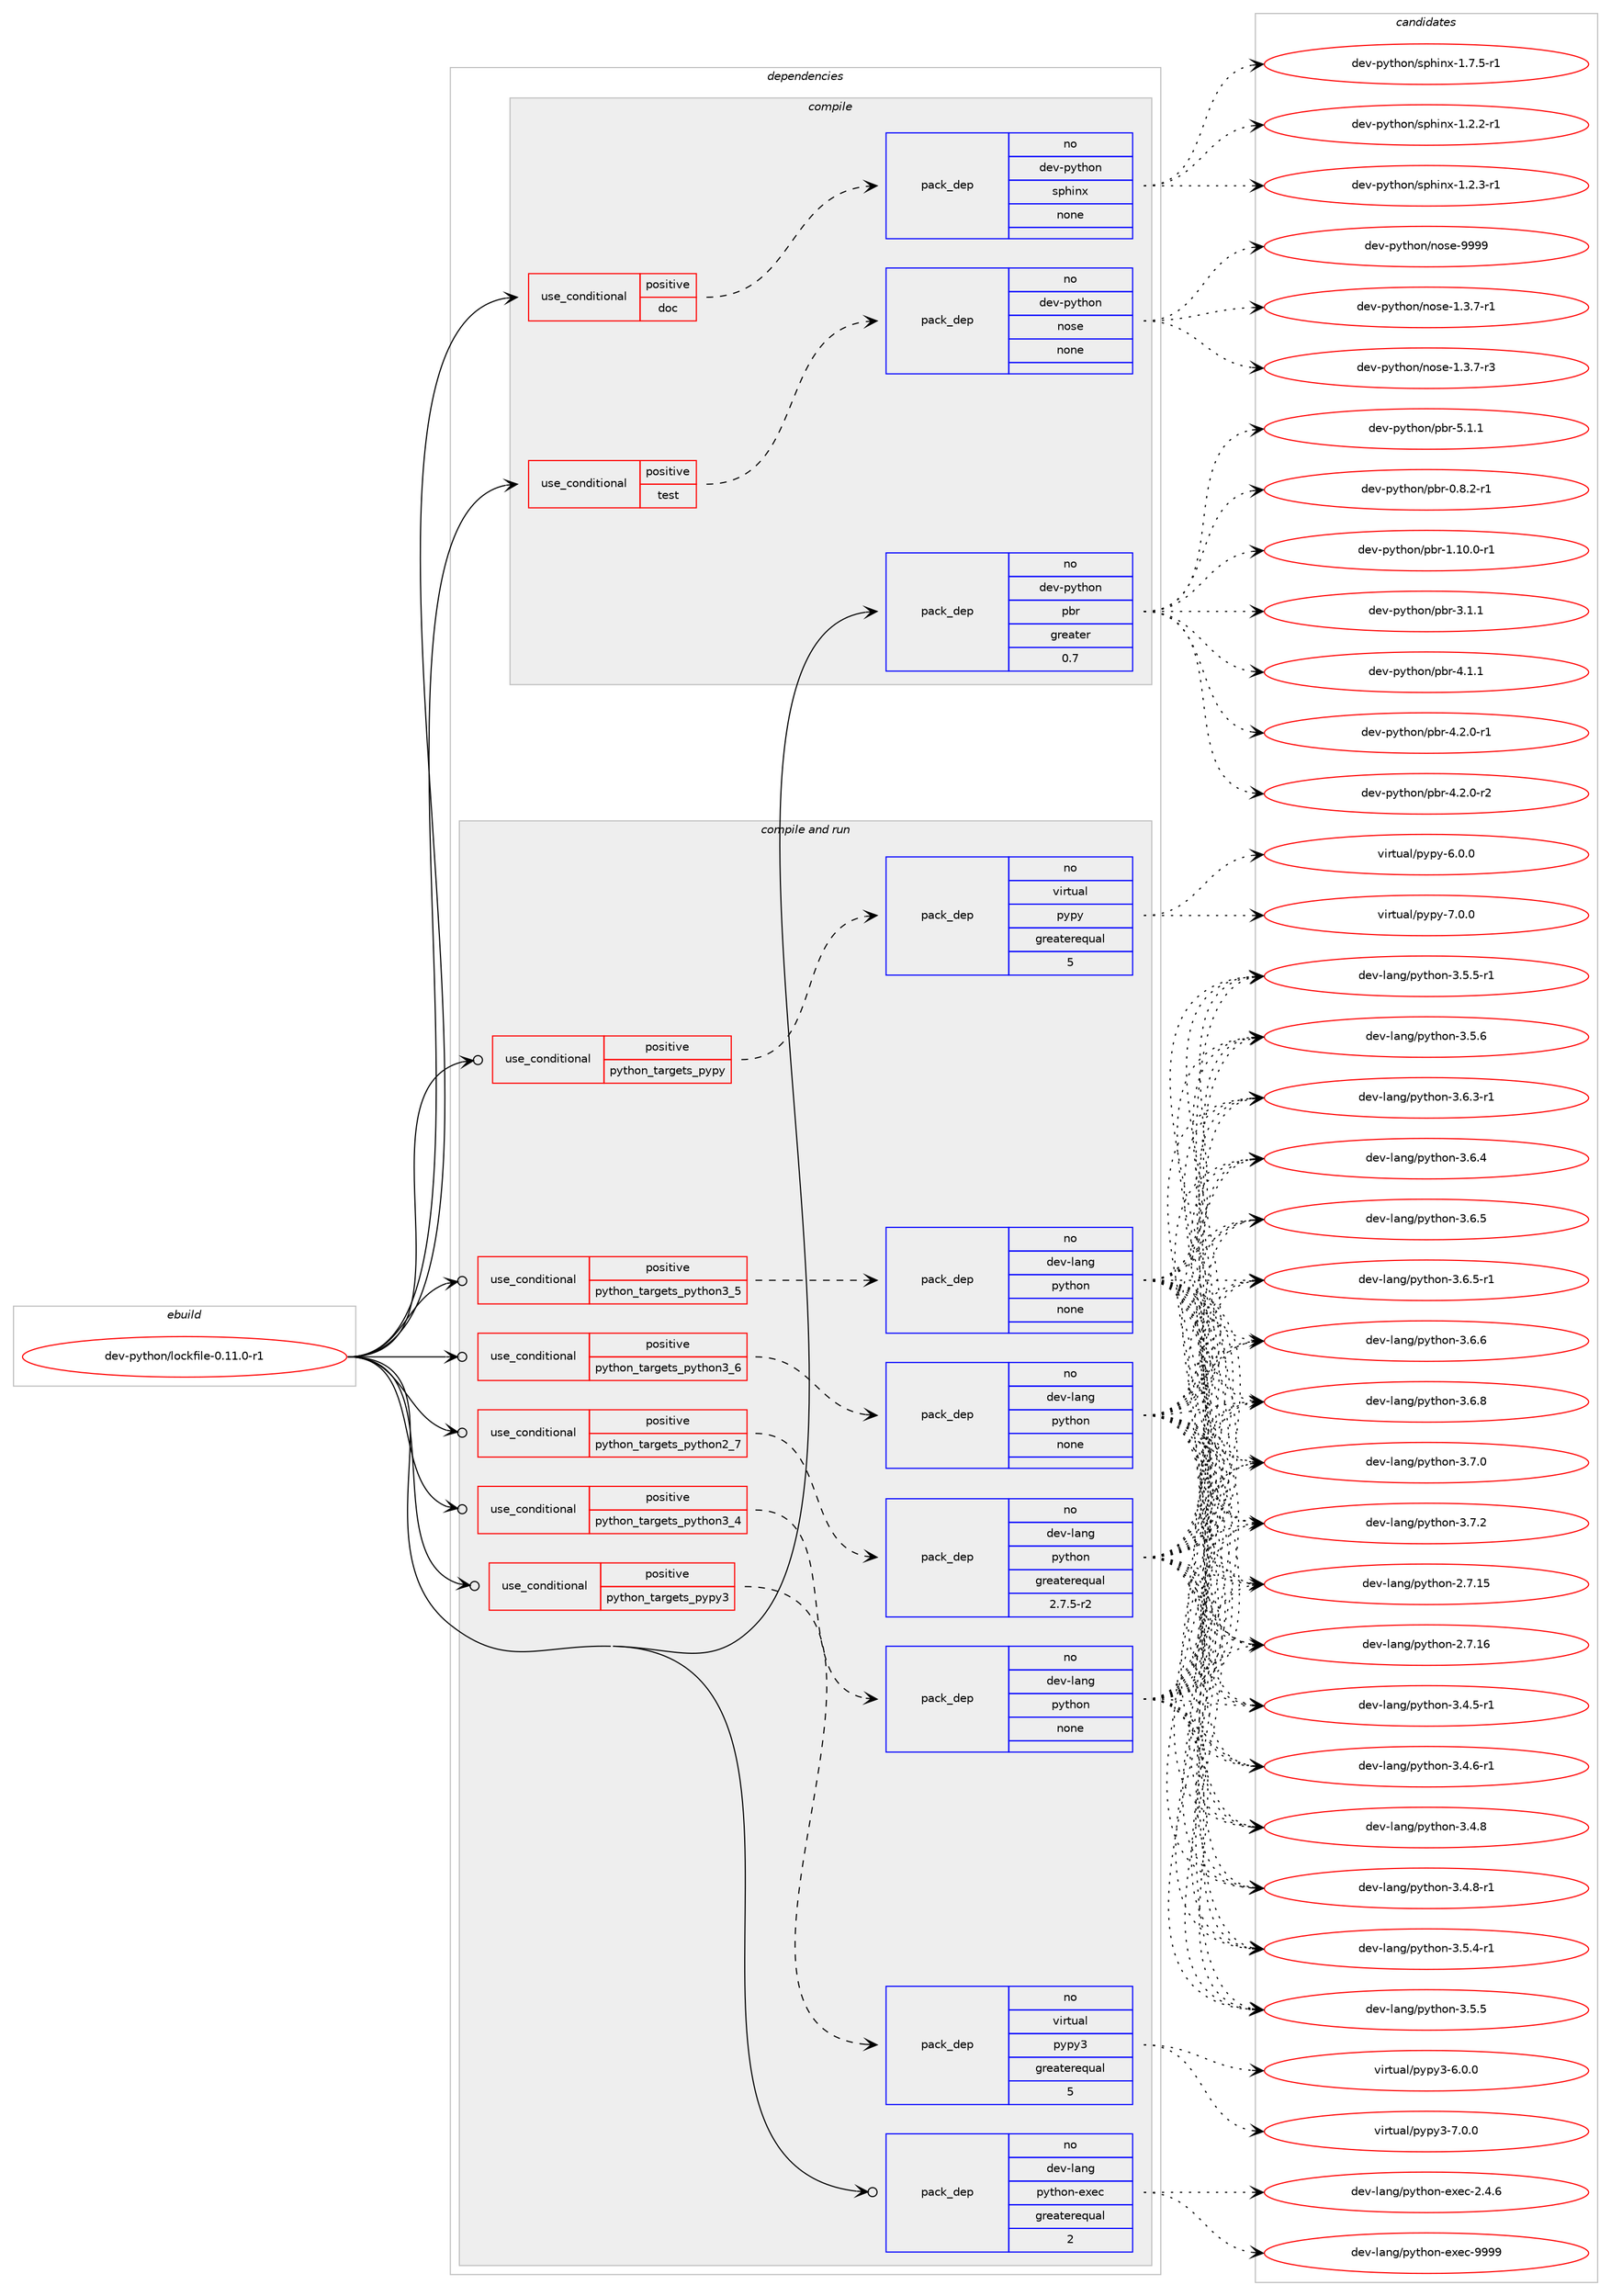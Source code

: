 digraph prolog {

# *************
# Graph options
# *************

newrank=true;
concentrate=true;
compound=true;
graph [rankdir=LR,fontname=Helvetica,fontsize=10,ranksep=1.5];#, ranksep=2.5, nodesep=0.2];
edge  [arrowhead=vee];
node  [fontname=Helvetica,fontsize=10];

# **********
# The ebuild
# **********

subgraph cluster_leftcol {
color=gray;
rank=same;
label=<<i>ebuild</i>>;
id [label="dev-python/lockfile-0.11.0-r1", color=red, width=4, href="../dev-python/lockfile-0.11.0-r1.svg"];
}

# ****************
# The dependencies
# ****************

subgraph cluster_midcol {
color=gray;
label=<<i>dependencies</i>>;
subgraph cluster_compile {
fillcolor="#eeeeee";
style=filled;
label=<<i>compile</i>>;
subgraph cond377047 {
dependency1417593 [label=<<TABLE BORDER="0" CELLBORDER="1" CELLSPACING="0" CELLPADDING="4"><TR><TD ROWSPAN="3" CELLPADDING="10">use_conditional</TD></TR><TR><TD>positive</TD></TR><TR><TD>doc</TD></TR></TABLE>>, shape=none, color=red];
subgraph pack1017273 {
dependency1417594 [label=<<TABLE BORDER="0" CELLBORDER="1" CELLSPACING="0" CELLPADDING="4" WIDTH="220"><TR><TD ROWSPAN="6" CELLPADDING="30">pack_dep</TD></TR><TR><TD WIDTH="110">no</TD></TR><TR><TD>dev-python</TD></TR><TR><TD>sphinx</TD></TR><TR><TD>none</TD></TR><TR><TD></TD></TR></TABLE>>, shape=none, color=blue];
}
dependency1417593:e -> dependency1417594:w [weight=20,style="dashed",arrowhead="vee"];
}
id:e -> dependency1417593:w [weight=20,style="solid",arrowhead="vee"];
subgraph cond377048 {
dependency1417595 [label=<<TABLE BORDER="0" CELLBORDER="1" CELLSPACING="0" CELLPADDING="4"><TR><TD ROWSPAN="3" CELLPADDING="10">use_conditional</TD></TR><TR><TD>positive</TD></TR><TR><TD>test</TD></TR></TABLE>>, shape=none, color=red];
subgraph pack1017274 {
dependency1417596 [label=<<TABLE BORDER="0" CELLBORDER="1" CELLSPACING="0" CELLPADDING="4" WIDTH="220"><TR><TD ROWSPAN="6" CELLPADDING="30">pack_dep</TD></TR><TR><TD WIDTH="110">no</TD></TR><TR><TD>dev-python</TD></TR><TR><TD>nose</TD></TR><TR><TD>none</TD></TR><TR><TD></TD></TR></TABLE>>, shape=none, color=blue];
}
dependency1417595:e -> dependency1417596:w [weight=20,style="dashed",arrowhead="vee"];
}
id:e -> dependency1417595:w [weight=20,style="solid",arrowhead="vee"];
subgraph pack1017275 {
dependency1417597 [label=<<TABLE BORDER="0" CELLBORDER="1" CELLSPACING="0" CELLPADDING="4" WIDTH="220"><TR><TD ROWSPAN="6" CELLPADDING="30">pack_dep</TD></TR><TR><TD WIDTH="110">no</TD></TR><TR><TD>dev-python</TD></TR><TR><TD>pbr</TD></TR><TR><TD>greater</TD></TR><TR><TD>0.7</TD></TR></TABLE>>, shape=none, color=blue];
}
id:e -> dependency1417597:w [weight=20,style="solid",arrowhead="vee"];
}
subgraph cluster_compileandrun {
fillcolor="#eeeeee";
style=filled;
label=<<i>compile and run</i>>;
subgraph cond377049 {
dependency1417598 [label=<<TABLE BORDER="0" CELLBORDER="1" CELLSPACING="0" CELLPADDING="4"><TR><TD ROWSPAN="3" CELLPADDING="10">use_conditional</TD></TR><TR><TD>positive</TD></TR><TR><TD>python_targets_pypy</TD></TR></TABLE>>, shape=none, color=red];
subgraph pack1017276 {
dependency1417599 [label=<<TABLE BORDER="0" CELLBORDER="1" CELLSPACING="0" CELLPADDING="4" WIDTH="220"><TR><TD ROWSPAN="6" CELLPADDING="30">pack_dep</TD></TR><TR><TD WIDTH="110">no</TD></TR><TR><TD>virtual</TD></TR><TR><TD>pypy</TD></TR><TR><TD>greaterequal</TD></TR><TR><TD>5</TD></TR></TABLE>>, shape=none, color=blue];
}
dependency1417598:e -> dependency1417599:w [weight=20,style="dashed",arrowhead="vee"];
}
id:e -> dependency1417598:w [weight=20,style="solid",arrowhead="odotvee"];
subgraph cond377050 {
dependency1417600 [label=<<TABLE BORDER="0" CELLBORDER="1" CELLSPACING="0" CELLPADDING="4"><TR><TD ROWSPAN="3" CELLPADDING="10">use_conditional</TD></TR><TR><TD>positive</TD></TR><TR><TD>python_targets_pypy3</TD></TR></TABLE>>, shape=none, color=red];
subgraph pack1017277 {
dependency1417601 [label=<<TABLE BORDER="0" CELLBORDER="1" CELLSPACING="0" CELLPADDING="4" WIDTH="220"><TR><TD ROWSPAN="6" CELLPADDING="30">pack_dep</TD></TR><TR><TD WIDTH="110">no</TD></TR><TR><TD>virtual</TD></TR><TR><TD>pypy3</TD></TR><TR><TD>greaterequal</TD></TR><TR><TD>5</TD></TR></TABLE>>, shape=none, color=blue];
}
dependency1417600:e -> dependency1417601:w [weight=20,style="dashed",arrowhead="vee"];
}
id:e -> dependency1417600:w [weight=20,style="solid",arrowhead="odotvee"];
subgraph cond377051 {
dependency1417602 [label=<<TABLE BORDER="0" CELLBORDER="1" CELLSPACING="0" CELLPADDING="4"><TR><TD ROWSPAN="3" CELLPADDING="10">use_conditional</TD></TR><TR><TD>positive</TD></TR><TR><TD>python_targets_python2_7</TD></TR></TABLE>>, shape=none, color=red];
subgraph pack1017278 {
dependency1417603 [label=<<TABLE BORDER="0" CELLBORDER="1" CELLSPACING="0" CELLPADDING="4" WIDTH="220"><TR><TD ROWSPAN="6" CELLPADDING="30">pack_dep</TD></TR><TR><TD WIDTH="110">no</TD></TR><TR><TD>dev-lang</TD></TR><TR><TD>python</TD></TR><TR><TD>greaterequal</TD></TR><TR><TD>2.7.5-r2</TD></TR></TABLE>>, shape=none, color=blue];
}
dependency1417602:e -> dependency1417603:w [weight=20,style="dashed",arrowhead="vee"];
}
id:e -> dependency1417602:w [weight=20,style="solid",arrowhead="odotvee"];
subgraph cond377052 {
dependency1417604 [label=<<TABLE BORDER="0" CELLBORDER="1" CELLSPACING="0" CELLPADDING="4"><TR><TD ROWSPAN="3" CELLPADDING="10">use_conditional</TD></TR><TR><TD>positive</TD></TR><TR><TD>python_targets_python3_4</TD></TR></TABLE>>, shape=none, color=red];
subgraph pack1017279 {
dependency1417605 [label=<<TABLE BORDER="0" CELLBORDER="1" CELLSPACING="0" CELLPADDING="4" WIDTH="220"><TR><TD ROWSPAN="6" CELLPADDING="30">pack_dep</TD></TR><TR><TD WIDTH="110">no</TD></TR><TR><TD>dev-lang</TD></TR><TR><TD>python</TD></TR><TR><TD>none</TD></TR><TR><TD></TD></TR></TABLE>>, shape=none, color=blue];
}
dependency1417604:e -> dependency1417605:w [weight=20,style="dashed",arrowhead="vee"];
}
id:e -> dependency1417604:w [weight=20,style="solid",arrowhead="odotvee"];
subgraph cond377053 {
dependency1417606 [label=<<TABLE BORDER="0" CELLBORDER="1" CELLSPACING="0" CELLPADDING="4"><TR><TD ROWSPAN="3" CELLPADDING="10">use_conditional</TD></TR><TR><TD>positive</TD></TR><TR><TD>python_targets_python3_5</TD></TR></TABLE>>, shape=none, color=red];
subgraph pack1017280 {
dependency1417607 [label=<<TABLE BORDER="0" CELLBORDER="1" CELLSPACING="0" CELLPADDING="4" WIDTH="220"><TR><TD ROWSPAN="6" CELLPADDING="30">pack_dep</TD></TR><TR><TD WIDTH="110">no</TD></TR><TR><TD>dev-lang</TD></TR><TR><TD>python</TD></TR><TR><TD>none</TD></TR><TR><TD></TD></TR></TABLE>>, shape=none, color=blue];
}
dependency1417606:e -> dependency1417607:w [weight=20,style="dashed",arrowhead="vee"];
}
id:e -> dependency1417606:w [weight=20,style="solid",arrowhead="odotvee"];
subgraph cond377054 {
dependency1417608 [label=<<TABLE BORDER="0" CELLBORDER="1" CELLSPACING="0" CELLPADDING="4"><TR><TD ROWSPAN="3" CELLPADDING="10">use_conditional</TD></TR><TR><TD>positive</TD></TR><TR><TD>python_targets_python3_6</TD></TR></TABLE>>, shape=none, color=red];
subgraph pack1017281 {
dependency1417609 [label=<<TABLE BORDER="0" CELLBORDER="1" CELLSPACING="0" CELLPADDING="4" WIDTH="220"><TR><TD ROWSPAN="6" CELLPADDING="30">pack_dep</TD></TR><TR><TD WIDTH="110">no</TD></TR><TR><TD>dev-lang</TD></TR><TR><TD>python</TD></TR><TR><TD>none</TD></TR><TR><TD></TD></TR></TABLE>>, shape=none, color=blue];
}
dependency1417608:e -> dependency1417609:w [weight=20,style="dashed",arrowhead="vee"];
}
id:e -> dependency1417608:w [weight=20,style="solid",arrowhead="odotvee"];
subgraph pack1017282 {
dependency1417610 [label=<<TABLE BORDER="0" CELLBORDER="1" CELLSPACING="0" CELLPADDING="4" WIDTH="220"><TR><TD ROWSPAN="6" CELLPADDING="30">pack_dep</TD></TR><TR><TD WIDTH="110">no</TD></TR><TR><TD>dev-lang</TD></TR><TR><TD>python-exec</TD></TR><TR><TD>greaterequal</TD></TR><TR><TD>2</TD></TR></TABLE>>, shape=none, color=blue];
}
id:e -> dependency1417610:w [weight=20,style="solid",arrowhead="odotvee"];
}
subgraph cluster_run {
fillcolor="#eeeeee";
style=filled;
label=<<i>run</i>>;
}
}

# **************
# The candidates
# **************

subgraph cluster_choices {
rank=same;
color=gray;
label=<<i>candidates</i>>;

subgraph choice1017273 {
color=black;
nodesep=1;
choice10010111845112121116104111110471151121041051101204549465046504511449 [label="dev-python/sphinx-1.2.2-r1", color=red, width=4,href="../dev-python/sphinx-1.2.2-r1.svg"];
choice10010111845112121116104111110471151121041051101204549465046514511449 [label="dev-python/sphinx-1.2.3-r1", color=red, width=4,href="../dev-python/sphinx-1.2.3-r1.svg"];
choice10010111845112121116104111110471151121041051101204549465546534511449 [label="dev-python/sphinx-1.7.5-r1", color=red, width=4,href="../dev-python/sphinx-1.7.5-r1.svg"];
dependency1417594:e -> choice10010111845112121116104111110471151121041051101204549465046504511449:w [style=dotted,weight="100"];
dependency1417594:e -> choice10010111845112121116104111110471151121041051101204549465046514511449:w [style=dotted,weight="100"];
dependency1417594:e -> choice10010111845112121116104111110471151121041051101204549465546534511449:w [style=dotted,weight="100"];
}
subgraph choice1017274 {
color=black;
nodesep=1;
choice10010111845112121116104111110471101111151014549465146554511449 [label="dev-python/nose-1.3.7-r1", color=red, width=4,href="../dev-python/nose-1.3.7-r1.svg"];
choice10010111845112121116104111110471101111151014549465146554511451 [label="dev-python/nose-1.3.7-r3", color=red, width=4,href="../dev-python/nose-1.3.7-r3.svg"];
choice10010111845112121116104111110471101111151014557575757 [label="dev-python/nose-9999", color=red, width=4,href="../dev-python/nose-9999.svg"];
dependency1417596:e -> choice10010111845112121116104111110471101111151014549465146554511449:w [style=dotted,weight="100"];
dependency1417596:e -> choice10010111845112121116104111110471101111151014549465146554511451:w [style=dotted,weight="100"];
dependency1417596:e -> choice10010111845112121116104111110471101111151014557575757:w [style=dotted,weight="100"];
}
subgraph choice1017275 {
color=black;
nodesep=1;
choice1001011184511212111610411111047112981144548465646504511449 [label="dev-python/pbr-0.8.2-r1", color=red, width=4,href="../dev-python/pbr-0.8.2-r1.svg"];
choice100101118451121211161041111104711298114454946494846484511449 [label="dev-python/pbr-1.10.0-r1", color=red, width=4,href="../dev-python/pbr-1.10.0-r1.svg"];
choice100101118451121211161041111104711298114455146494649 [label="dev-python/pbr-3.1.1", color=red, width=4,href="../dev-python/pbr-3.1.1.svg"];
choice100101118451121211161041111104711298114455246494649 [label="dev-python/pbr-4.1.1", color=red, width=4,href="../dev-python/pbr-4.1.1.svg"];
choice1001011184511212111610411111047112981144552465046484511449 [label="dev-python/pbr-4.2.0-r1", color=red, width=4,href="../dev-python/pbr-4.2.0-r1.svg"];
choice1001011184511212111610411111047112981144552465046484511450 [label="dev-python/pbr-4.2.0-r2", color=red, width=4,href="../dev-python/pbr-4.2.0-r2.svg"];
choice100101118451121211161041111104711298114455346494649 [label="dev-python/pbr-5.1.1", color=red, width=4,href="../dev-python/pbr-5.1.1.svg"];
dependency1417597:e -> choice1001011184511212111610411111047112981144548465646504511449:w [style=dotted,weight="100"];
dependency1417597:e -> choice100101118451121211161041111104711298114454946494846484511449:w [style=dotted,weight="100"];
dependency1417597:e -> choice100101118451121211161041111104711298114455146494649:w [style=dotted,weight="100"];
dependency1417597:e -> choice100101118451121211161041111104711298114455246494649:w [style=dotted,weight="100"];
dependency1417597:e -> choice1001011184511212111610411111047112981144552465046484511449:w [style=dotted,weight="100"];
dependency1417597:e -> choice1001011184511212111610411111047112981144552465046484511450:w [style=dotted,weight="100"];
dependency1417597:e -> choice100101118451121211161041111104711298114455346494649:w [style=dotted,weight="100"];
}
subgraph choice1017276 {
color=black;
nodesep=1;
choice1181051141161179710847112121112121455446484648 [label="virtual/pypy-6.0.0", color=red, width=4,href="../virtual/pypy-6.0.0.svg"];
choice1181051141161179710847112121112121455546484648 [label="virtual/pypy-7.0.0", color=red, width=4,href="../virtual/pypy-7.0.0.svg"];
dependency1417599:e -> choice1181051141161179710847112121112121455446484648:w [style=dotted,weight="100"];
dependency1417599:e -> choice1181051141161179710847112121112121455546484648:w [style=dotted,weight="100"];
}
subgraph choice1017277 {
color=black;
nodesep=1;
choice118105114116117971084711212111212151455446484648 [label="virtual/pypy3-6.0.0", color=red, width=4,href="../virtual/pypy3-6.0.0.svg"];
choice118105114116117971084711212111212151455546484648 [label="virtual/pypy3-7.0.0", color=red, width=4,href="../virtual/pypy3-7.0.0.svg"];
dependency1417601:e -> choice118105114116117971084711212111212151455446484648:w [style=dotted,weight="100"];
dependency1417601:e -> choice118105114116117971084711212111212151455546484648:w [style=dotted,weight="100"];
}
subgraph choice1017278 {
color=black;
nodesep=1;
choice10010111845108971101034711212111610411111045504655464953 [label="dev-lang/python-2.7.15", color=red, width=4,href="../dev-lang/python-2.7.15.svg"];
choice10010111845108971101034711212111610411111045504655464954 [label="dev-lang/python-2.7.16", color=red, width=4,href="../dev-lang/python-2.7.16.svg"];
choice1001011184510897110103471121211161041111104551465246534511449 [label="dev-lang/python-3.4.5-r1", color=red, width=4,href="../dev-lang/python-3.4.5-r1.svg"];
choice1001011184510897110103471121211161041111104551465246544511449 [label="dev-lang/python-3.4.6-r1", color=red, width=4,href="../dev-lang/python-3.4.6-r1.svg"];
choice100101118451089711010347112121116104111110455146524656 [label="dev-lang/python-3.4.8", color=red, width=4,href="../dev-lang/python-3.4.8.svg"];
choice1001011184510897110103471121211161041111104551465246564511449 [label="dev-lang/python-3.4.8-r1", color=red, width=4,href="../dev-lang/python-3.4.8-r1.svg"];
choice1001011184510897110103471121211161041111104551465346524511449 [label="dev-lang/python-3.5.4-r1", color=red, width=4,href="../dev-lang/python-3.5.4-r1.svg"];
choice100101118451089711010347112121116104111110455146534653 [label="dev-lang/python-3.5.5", color=red, width=4,href="../dev-lang/python-3.5.5.svg"];
choice1001011184510897110103471121211161041111104551465346534511449 [label="dev-lang/python-3.5.5-r1", color=red, width=4,href="../dev-lang/python-3.5.5-r1.svg"];
choice100101118451089711010347112121116104111110455146534654 [label="dev-lang/python-3.5.6", color=red, width=4,href="../dev-lang/python-3.5.6.svg"];
choice1001011184510897110103471121211161041111104551465446514511449 [label="dev-lang/python-3.6.3-r1", color=red, width=4,href="../dev-lang/python-3.6.3-r1.svg"];
choice100101118451089711010347112121116104111110455146544652 [label="dev-lang/python-3.6.4", color=red, width=4,href="../dev-lang/python-3.6.4.svg"];
choice100101118451089711010347112121116104111110455146544653 [label="dev-lang/python-3.6.5", color=red, width=4,href="../dev-lang/python-3.6.5.svg"];
choice1001011184510897110103471121211161041111104551465446534511449 [label="dev-lang/python-3.6.5-r1", color=red, width=4,href="../dev-lang/python-3.6.5-r1.svg"];
choice100101118451089711010347112121116104111110455146544654 [label="dev-lang/python-3.6.6", color=red, width=4,href="../dev-lang/python-3.6.6.svg"];
choice100101118451089711010347112121116104111110455146544656 [label="dev-lang/python-3.6.8", color=red, width=4,href="../dev-lang/python-3.6.8.svg"];
choice100101118451089711010347112121116104111110455146554648 [label="dev-lang/python-3.7.0", color=red, width=4,href="../dev-lang/python-3.7.0.svg"];
choice100101118451089711010347112121116104111110455146554650 [label="dev-lang/python-3.7.2", color=red, width=4,href="../dev-lang/python-3.7.2.svg"];
dependency1417603:e -> choice10010111845108971101034711212111610411111045504655464953:w [style=dotted,weight="100"];
dependency1417603:e -> choice10010111845108971101034711212111610411111045504655464954:w [style=dotted,weight="100"];
dependency1417603:e -> choice1001011184510897110103471121211161041111104551465246534511449:w [style=dotted,weight="100"];
dependency1417603:e -> choice1001011184510897110103471121211161041111104551465246544511449:w [style=dotted,weight="100"];
dependency1417603:e -> choice100101118451089711010347112121116104111110455146524656:w [style=dotted,weight="100"];
dependency1417603:e -> choice1001011184510897110103471121211161041111104551465246564511449:w [style=dotted,weight="100"];
dependency1417603:e -> choice1001011184510897110103471121211161041111104551465346524511449:w [style=dotted,weight="100"];
dependency1417603:e -> choice100101118451089711010347112121116104111110455146534653:w [style=dotted,weight="100"];
dependency1417603:e -> choice1001011184510897110103471121211161041111104551465346534511449:w [style=dotted,weight="100"];
dependency1417603:e -> choice100101118451089711010347112121116104111110455146534654:w [style=dotted,weight="100"];
dependency1417603:e -> choice1001011184510897110103471121211161041111104551465446514511449:w [style=dotted,weight="100"];
dependency1417603:e -> choice100101118451089711010347112121116104111110455146544652:w [style=dotted,weight="100"];
dependency1417603:e -> choice100101118451089711010347112121116104111110455146544653:w [style=dotted,weight="100"];
dependency1417603:e -> choice1001011184510897110103471121211161041111104551465446534511449:w [style=dotted,weight="100"];
dependency1417603:e -> choice100101118451089711010347112121116104111110455146544654:w [style=dotted,weight="100"];
dependency1417603:e -> choice100101118451089711010347112121116104111110455146544656:w [style=dotted,weight="100"];
dependency1417603:e -> choice100101118451089711010347112121116104111110455146554648:w [style=dotted,weight="100"];
dependency1417603:e -> choice100101118451089711010347112121116104111110455146554650:w [style=dotted,weight="100"];
}
subgraph choice1017279 {
color=black;
nodesep=1;
choice10010111845108971101034711212111610411111045504655464953 [label="dev-lang/python-2.7.15", color=red, width=4,href="../dev-lang/python-2.7.15.svg"];
choice10010111845108971101034711212111610411111045504655464954 [label="dev-lang/python-2.7.16", color=red, width=4,href="../dev-lang/python-2.7.16.svg"];
choice1001011184510897110103471121211161041111104551465246534511449 [label="dev-lang/python-3.4.5-r1", color=red, width=4,href="../dev-lang/python-3.4.5-r1.svg"];
choice1001011184510897110103471121211161041111104551465246544511449 [label="dev-lang/python-3.4.6-r1", color=red, width=4,href="../dev-lang/python-3.4.6-r1.svg"];
choice100101118451089711010347112121116104111110455146524656 [label="dev-lang/python-3.4.8", color=red, width=4,href="../dev-lang/python-3.4.8.svg"];
choice1001011184510897110103471121211161041111104551465246564511449 [label="dev-lang/python-3.4.8-r1", color=red, width=4,href="../dev-lang/python-3.4.8-r1.svg"];
choice1001011184510897110103471121211161041111104551465346524511449 [label="dev-lang/python-3.5.4-r1", color=red, width=4,href="../dev-lang/python-3.5.4-r1.svg"];
choice100101118451089711010347112121116104111110455146534653 [label="dev-lang/python-3.5.5", color=red, width=4,href="../dev-lang/python-3.5.5.svg"];
choice1001011184510897110103471121211161041111104551465346534511449 [label="dev-lang/python-3.5.5-r1", color=red, width=4,href="../dev-lang/python-3.5.5-r1.svg"];
choice100101118451089711010347112121116104111110455146534654 [label="dev-lang/python-3.5.6", color=red, width=4,href="../dev-lang/python-3.5.6.svg"];
choice1001011184510897110103471121211161041111104551465446514511449 [label="dev-lang/python-3.6.3-r1", color=red, width=4,href="../dev-lang/python-3.6.3-r1.svg"];
choice100101118451089711010347112121116104111110455146544652 [label="dev-lang/python-3.6.4", color=red, width=4,href="../dev-lang/python-3.6.4.svg"];
choice100101118451089711010347112121116104111110455146544653 [label="dev-lang/python-3.6.5", color=red, width=4,href="../dev-lang/python-3.6.5.svg"];
choice1001011184510897110103471121211161041111104551465446534511449 [label="dev-lang/python-3.6.5-r1", color=red, width=4,href="../dev-lang/python-3.6.5-r1.svg"];
choice100101118451089711010347112121116104111110455146544654 [label="dev-lang/python-3.6.6", color=red, width=4,href="../dev-lang/python-3.6.6.svg"];
choice100101118451089711010347112121116104111110455146544656 [label="dev-lang/python-3.6.8", color=red, width=4,href="../dev-lang/python-3.6.8.svg"];
choice100101118451089711010347112121116104111110455146554648 [label="dev-lang/python-3.7.0", color=red, width=4,href="../dev-lang/python-3.7.0.svg"];
choice100101118451089711010347112121116104111110455146554650 [label="dev-lang/python-3.7.2", color=red, width=4,href="../dev-lang/python-3.7.2.svg"];
dependency1417605:e -> choice10010111845108971101034711212111610411111045504655464953:w [style=dotted,weight="100"];
dependency1417605:e -> choice10010111845108971101034711212111610411111045504655464954:w [style=dotted,weight="100"];
dependency1417605:e -> choice1001011184510897110103471121211161041111104551465246534511449:w [style=dotted,weight="100"];
dependency1417605:e -> choice1001011184510897110103471121211161041111104551465246544511449:w [style=dotted,weight="100"];
dependency1417605:e -> choice100101118451089711010347112121116104111110455146524656:w [style=dotted,weight="100"];
dependency1417605:e -> choice1001011184510897110103471121211161041111104551465246564511449:w [style=dotted,weight="100"];
dependency1417605:e -> choice1001011184510897110103471121211161041111104551465346524511449:w [style=dotted,weight="100"];
dependency1417605:e -> choice100101118451089711010347112121116104111110455146534653:w [style=dotted,weight="100"];
dependency1417605:e -> choice1001011184510897110103471121211161041111104551465346534511449:w [style=dotted,weight="100"];
dependency1417605:e -> choice100101118451089711010347112121116104111110455146534654:w [style=dotted,weight="100"];
dependency1417605:e -> choice1001011184510897110103471121211161041111104551465446514511449:w [style=dotted,weight="100"];
dependency1417605:e -> choice100101118451089711010347112121116104111110455146544652:w [style=dotted,weight="100"];
dependency1417605:e -> choice100101118451089711010347112121116104111110455146544653:w [style=dotted,weight="100"];
dependency1417605:e -> choice1001011184510897110103471121211161041111104551465446534511449:w [style=dotted,weight="100"];
dependency1417605:e -> choice100101118451089711010347112121116104111110455146544654:w [style=dotted,weight="100"];
dependency1417605:e -> choice100101118451089711010347112121116104111110455146544656:w [style=dotted,weight="100"];
dependency1417605:e -> choice100101118451089711010347112121116104111110455146554648:w [style=dotted,weight="100"];
dependency1417605:e -> choice100101118451089711010347112121116104111110455146554650:w [style=dotted,weight="100"];
}
subgraph choice1017280 {
color=black;
nodesep=1;
choice10010111845108971101034711212111610411111045504655464953 [label="dev-lang/python-2.7.15", color=red, width=4,href="../dev-lang/python-2.7.15.svg"];
choice10010111845108971101034711212111610411111045504655464954 [label="dev-lang/python-2.7.16", color=red, width=4,href="../dev-lang/python-2.7.16.svg"];
choice1001011184510897110103471121211161041111104551465246534511449 [label="dev-lang/python-3.4.5-r1", color=red, width=4,href="../dev-lang/python-3.4.5-r1.svg"];
choice1001011184510897110103471121211161041111104551465246544511449 [label="dev-lang/python-3.4.6-r1", color=red, width=4,href="../dev-lang/python-3.4.6-r1.svg"];
choice100101118451089711010347112121116104111110455146524656 [label="dev-lang/python-3.4.8", color=red, width=4,href="../dev-lang/python-3.4.8.svg"];
choice1001011184510897110103471121211161041111104551465246564511449 [label="dev-lang/python-3.4.8-r1", color=red, width=4,href="../dev-lang/python-3.4.8-r1.svg"];
choice1001011184510897110103471121211161041111104551465346524511449 [label="dev-lang/python-3.5.4-r1", color=red, width=4,href="../dev-lang/python-3.5.4-r1.svg"];
choice100101118451089711010347112121116104111110455146534653 [label="dev-lang/python-3.5.5", color=red, width=4,href="../dev-lang/python-3.5.5.svg"];
choice1001011184510897110103471121211161041111104551465346534511449 [label="dev-lang/python-3.5.5-r1", color=red, width=4,href="../dev-lang/python-3.5.5-r1.svg"];
choice100101118451089711010347112121116104111110455146534654 [label="dev-lang/python-3.5.6", color=red, width=4,href="../dev-lang/python-3.5.6.svg"];
choice1001011184510897110103471121211161041111104551465446514511449 [label="dev-lang/python-3.6.3-r1", color=red, width=4,href="../dev-lang/python-3.6.3-r1.svg"];
choice100101118451089711010347112121116104111110455146544652 [label="dev-lang/python-3.6.4", color=red, width=4,href="../dev-lang/python-3.6.4.svg"];
choice100101118451089711010347112121116104111110455146544653 [label="dev-lang/python-3.6.5", color=red, width=4,href="../dev-lang/python-3.6.5.svg"];
choice1001011184510897110103471121211161041111104551465446534511449 [label="dev-lang/python-3.6.5-r1", color=red, width=4,href="../dev-lang/python-3.6.5-r1.svg"];
choice100101118451089711010347112121116104111110455146544654 [label="dev-lang/python-3.6.6", color=red, width=4,href="../dev-lang/python-3.6.6.svg"];
choice100101118451089711010347112121116104111110455146544656 [label="dev-lang/python-3.6.8", color=red, width=4,href="../dev-lang/python-3.6.8.svg"];
choice100101118451089711010347112121116104111110455146554648 [label="dev-lang/python-3.7.0", color=red, width=4,href="../dev-lang/python-3.7.0.svg"];
choice100101118451089711010347112121116104111110455146554650 [label="dev-lang/python-3.7.2", color=red, width=4,href="../dev-lang/python-3.7.2.svg"];
dependency1417607:e -> choice10010111845108971101034711212111610411111045504655464953:w [style=dotted,weight="100"];
dependency1417607:e -> choice10010111845108971101034711212111610411111045504655464954:w [style=dotted,weight="100"];
dependency1417607:e -> choice1001011184510897110103471121211161041111104551465246534511449:w [style=dotted,weight="100"];
dependency1417607:e -> choice1001011184510897110103471121211161041111104551465246544511449:w [style=dotted,weight="100"];
dependency1417607:e -> choice100101118451089711010347112121116104111110455146524656:w [style=dotted,weight="100"];
dependency1417607:e -> choice1001011184510897110103471121211161041111104551465246564511449:w [style=dotted,weight="100"];
dependency1417607:e -> choice1001011184510897110103471121211161041111104551465346524511449:w [style=dotted,weight="100"];
dependency1417607:e -> choice100101118451089711010347112121116104111110455146534653:w [style=dotted,weight="100"];
dependency1417607:e -> choice1001011184510897110103471121211161041111104551465346534511449:w [style=dotted,weight="100"];
dependency1417607:e -> choice100101118451089711010347112121116104111110455146534654:w [style=dotted,weight="100"];
dependency1417607:e -> choice1001011184510897110103471121211161041111104551465446514511449:w [style=dotted,weight="100"];
dependency1417607:e -> choice100101118451089711010347112121116104111110455146544652:w [style=dotted,weight="100"];
dependency1417607:e -> choice100101118451089711010347112121116104111110455146544653:w [style=dotted,weight="100"];
dependency1417607:e -> choice1001011184510897110103471121211161041111104551465446534511449:w [style=dotted,weight="100"];
dependency1417607:e -> choice100101118451089711010347112121116104111110455146544654:w [style=dotted,weight="100"];
dependency1417607:e -> choice100101118451089711010347112121116104111110455146544656:w [style=dotted,weight="100"];
dependency1417607:e -> choice100101118451089711010347112121116104111110455146554648:w [style=dotted,weight="100"];
dependency1417607:e -> choice100101118451089711010347112121116104111110455146554650:w [style=dotted,weight="100"];
}
subgraph choice1017281 {
color=black;
nodesep=1;
choice10010111845108971101034711212111610411111045504655464953 [label="dev-lang/python-2.7.15", color=red, width=4,href="../dev-lang/python-2.7.15.svg"];
choice10010111845108971101034711212111610411111045504655464954 [label="dev-lang/python-2.7.16", color=red, width=4,href="../dev-lang/python-2.7.16.svg"];
choice1001011184510897110103471121211161041111104551465246534511449 [label="dev-lang/python-3.4.5-r1", color=red, width=4,href="../dev-lang/python-3.4.5-r1.svg"];
choice1001011184510897110103471121211161041111104551465246544511449 [label="dev-lang/python-3.4.6-r1", color=red, width=4,href="../dev-lang/python-3.4.6-r1.svg"];
choice100101118451089711010347112121116104111110455146524656 [label="dev-lang/python-3.4.8", color=red, width=4,href="../dev-lang/python-3.4.8.svg"];
choice1001011184510897110103471121211161041111104551465246564511449 [label="dev-lang/python-3.4.8-r1", color=red, width=4,href="../dev-lang/python-3.4.8-r1.svg"];
choice1001011184510897110103471121211161041111104551465346524511449 [label="dev-lang/python-3.5.4-r1", color=red, width=4,href="../dev-lang/python-3.5.4-r1.svg"];
choice100101118451089711010347112121116104111110455146534653 [label="dev-lang/python-3.5.5", color=red, width=4,href="../dev-lang/python-3.5.5.svg"];
choice1001011184510897110103471121211161041111104551465346534511449 [label="dev-lang/python-3.5.5-r1", color=red, width=4,href="../dev-lang/python-3.5.5-r1.svg"];
choice100101118451089711010347112121116104111110455146534654 [label="dev-lang/python-3.5.6", color=red, width=4,href="../dev-lang/python-3.5.6.svg"];
choice1001011184510897110103471121211161041111104551465446514511449 [label="dev-lang/python-3.6.3-r1", color=red, width=4,href="../dev-lang/python-3.6.3-r1.svg"];
choice100101118451089711010347112121116104111110455146544652 [label="dev-lang/python-3.6.4", color=red, width=4,href="../dev-lang/python-3.6.4.svg"];
choice100101118451089711010347112121116104111110455146544653 [label="dev-lang/python-3.6.5", color=red, width=4,href="../dev-lang/python-3.6.5.svg"];
choice1001011184510897110103471121211161041111104551465446534511449 [label="dev-lang/python-3.6.5-r1", color=red, width=4,href="../dev-lang/python-3.6.5-r1.svg"];
choice100101118451089711010347112121116104111110455146544654 [label="dev-lang/python-3.6.6", color=red, width=4,href="../dev-lang/python-3.6.6.svg"];
choice100101118451089711010347112121116104111110455146544656 [label="dev-lang/python-3.6.8", color=red, width=4,href="../dev-lang/python-3.6.8.svg"];
choice100101118451089711010347112121116104111110455146554648 [label="dev-lang/python-3.7.0", color=red, width=4,href="../dev-lang/python-3.7.0.svg"];
choice100101118451089711010347112121116104111110455146554650 [label="dev-lang/python-3.7.2", color=red, width=4,href="../dev-lang/python-3.7.2.svg"];
dependency1417609:e -> choice10010111845108971101034711212111610411111045504655464953:w [style=dotted,weight="100"];
dependency1417609:e -> choice10010111845108971101034711212111610411111045504655464954:w [style=dotted,weight="100"];
dependency1417609:e -> choice1001011184510897110103471121211161041111104551465246534511449:w [style=dotted,weight="100"];
dependency1417609:e -> choice1001011184510897110103471121211161041111104551465246544511449:w [style=dotted,weight="100"];
dependency1417609:e -> choice100101118451089711010347112121116104111110455146524656:w [style=dotted,weight="100"];
dependency1417609:e -> choice1001011184510897110103471121211161041111104551465246564511449:w [style=dotted,weight="100"];
dependency1417609:e -> choice1001011184510897110103471121211161041111104551465346524511449:w [style=dotted,weight="100"];
dependency1417609:e -> choice100101118451089711010347112121116104111110455146534653:w [style=dotted,weight="100"];
dependency1417609:e -> choice1001011184510897110103471121211161041111104551465346534511449:w [style=dotted,weight="100"];
dependency1417609:e -> choice100101118451089711010347112121116104111110455146534654:w [style=dotted,weight="100"];
dependency1417609:e -> choice1001011184510897110103471121211161041111104551465446514511449:w [style=dotted,weight="100"];
dependency1417609:e -> choice100101118451089711010347112121116104111110455146544652:w [style=dotted,weight="100"];
dependency1417609:e -> choice100101118451089711010347112121116104111110455146544653:w [style=dotted,weight="100"];
dependency1417609:e -> choice1001011184510897110103471121211161041111104551465446534511449:w [style=dotted,weight="100"];
dependency1417609:e -> choice100101118451089711010347112121116104111110455146544654:w [style=dotted,weight="100"];
dependency1417609:e -> choice100101118451089711010347112121116104111110455146544656:w [style=dotted,weight="100"];
dependency1417609:e -> choice100101118451089711010347112121116104111110455146554648:w [style=dotted,weight="100"];
dependency1417609:e -> choice100101118451089711010347112121116104111110455146554650:w [style=dotted,weight="100"];
}
subgraph choice1017282 {
color=black;
nodesep=1;
choice1001011184510897110103471121211161041111104510112010199455046524654 [label="dev-lang/python-exec-2.4.6", color=red, width=4,href="../dev-lang/python-exec-2.4.6.svg"];
choice10010111845108971101034711212111610411111045101120101994557575757 [label="dev-lang/python-exec-9999", color=red, width=4,href="../dev-lang/python-exec-9999.svg"];
dependency1417610:e -> choice1001011184510897110103471121211161041111104510112010199455046524654:w [style=dotted,weight="100"];
dependency1417610:e -> choice10010111845108971101034711212111610411111045101120101994557575757:w [style=dotted,weight="100"];
}
}

}
